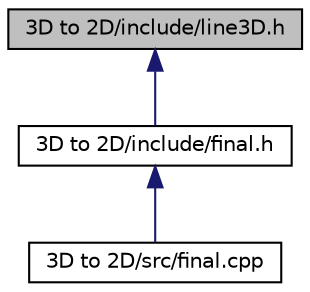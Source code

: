 digraph "3D to 2D/include/line3D.h"
{
  edge [fontname="Helvetica",fontsize="10",labelfontname="Helvetica",labelfontsize="10"];
  node [fontname="Helvetica",fontsize="10",shape=record];
  Node1 [label="3D to 2D/include/line3D.h",height=0.2,width=0.4,color="black", fillcolor="grey75", style="filled", fontcolor="black"];
  Node1 -> Node2 [dir="back",color="midnightblue",fontsize="10",style="solid",fontname="Helvetica"];
  Node2 [label="3D to 2D/include/final.h",height=0.2,width=0.4,color="black", fillcolor="white", style="filled",URL="$final_8h.html"];
  Node2 -> Node3 [dir="back",color="midnightblue",fontsize="10",style="solid",fontname="Helvetica"];
  Node3 [label="3D to 2D/src/final.cpp",height=0.2,width=0.4,color="black", fillcolor="white", style="filled",URL="$final_8cpp.html"];
}

